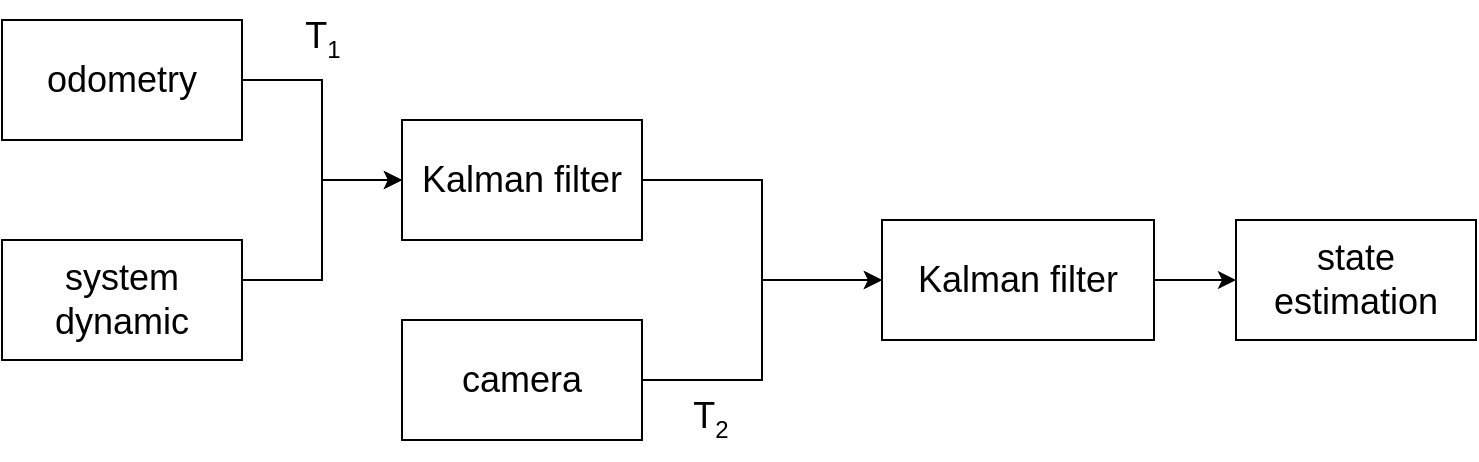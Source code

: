 <mxfile version="20.6.2" type="device"><diagram id="De45ii2Sp3PFvOTu69Ke" name="第 1 页"><mxGraphModel dx="1038" dy="547" grid="1" gridSize="10" guides="1" tooltips="1" connect="1" arrows="1" fold="1" page="1" pageScale="1" pageWidth="827" pageHeight="1169" math="0" shadow="0"><root><mxCell id="0"/><mxCell id="1" parent="0"/><mxCell id="NGuuJl21pHQzUnoow5Hf-10" style="edgeStyle=orthogonalEdgeStyle;rounded=0;orthogonalLoop=1;jettySize=auto;html=1;exitX=1;exitY=0.5;exitDx=0;exitDy=0;fontSize=18;entryX=0;entryY=0.5;entryDx=0;entryDy=0;" parent="1" source="NGuuJl21pHQzUnoow5Hf-1" target="NGuuJl21pHQzUnoow5Hf-4" edge="1"><mxGeometry relative="1" as="geometry"><mxPoint x="220" y="210" as="targetPoint"/><Array as="points"><mxPoint x="180" y="270"/><mxPoint x="220" y="270"/><mxPoint x="220" y="220"/></Array></mxGeometry></mxCell><mxCell id="NGuuJl21pHQzUnoow5Hf-1" value="&lt;font style=&quot;font-size: 18px;&quot;&gt;system dynamic&lt;/font&gt;" style="rounded=0;whiteSpace=wrap;html=1;" parent="1" vertex="1"><mxGeometry x="60" y="250" width="120" height="60" as="geometry"/></mxCell><mxCell id="NGuuJl21pHQzUnoow5Hf-8" style="edgeStyle=orthogonalEdgeStyle;rounded=0;orthogonalLoop=1;jettySize=auto;html=1;exitX=1;exitY=0.5;exitDx=0;exitDy=0;entryX=0;entryY=0.5;entryDx=0;entryDy=0;fontSize=18;" parent="1" source="NGuuJl21pHQzUnoow5Hf-2" target="NGuuJl21pHQzUnoow5Hf-4" edge="1"><mxGeometry relative="1" as="geometry"/></mxCell><mxCell id="NGuuJl21pHQzUnoow5Hf-2" value="odometry" style="rounded=0;whiteSpace=wrap;html=1;fontSize=18;" parent="1" vertex="1"><mxGeometry x="60" y="140" width="120" height="60" as="geometry"/></mxCell><mxCell id="NGuuJl21pHQzUnoow5Hf-13" style="edgeStyle=orthogonalEdgeStyle;rounded=0;orthogonalLoop=1;jettySize=auto;html=1;exitX=1;exitY=0.5;exitDx=0;exitDy=0;fontSize=18;entryX=0;entryY=0.5;entryDx=0;entryDy=0;" parent="1" source="NGuuJl21pHQzUnoow5Hf-3" target="NGuuJl21pHQzUnoow5Hf-5" edge="1"><mxGeometry relative="1" as="geometry"><mxPoint x="250" y="300" as="targetPoint"/></mxGeometry></mxCell><mxCell id="NGuuJl21pHQzUnoow5Hf-3" value="camera" style="rounded=0;whiteSpace=wrap;html=1;fontSize=18;" parent="1" vertex="1"><mxGeometry x="260" y="290" width="120" height="60" as="geometry"/></mxCell><mxCell id="ACo2i2RifiFehLKGWSzm-1" style="edgeStyle=orthogonalEdgeStyle;rounded=0;orthogonalLoop=1;jettySize=auto;html=1;exitX=1;exitY=0.5;exitDx=0;exitDy=0;entryX=0;entryY=0.5;entryDx=0;entryDy=0;fontSize=18;" parent="1" source="NGuuJl21pHQzUnoow5Hf-4" target="NGuuJl21pHQzUnoow5Hf-5" edge="1"><mxGeometry relative="1" as="geometry"/></mxCell><mxCell id="NGuuJl21pHQzUnoow5Hf-4" value="Kalman filter" style="rounded=0;whiteSpace=wrap;html=1;fontSize=18;" parent="1" vertex="1"><mxGeometry x="260" y="190" width="120" height="60" as="geometry"/></mxCell><mxCell id="ACo2i2RifiFehLKGWSzm-2" style="edgeStyle=orthogonalEdgeStyle;rounded=0;orthogonalLoop=1;jettySize=auto;html=1;exitX=1;exitY=0.5;exitDx=0;exitDy=0;entryX=0;entryY=0.5;entryDx=0;entryDy=0;fontSize=18;" parent="1" source="NGuuJl21pHQzUnoow5Hf-5" target="NGuuJl21pHQzUnoow5Hf-20" edge="1"><mxGeometry relative="1" as="geometry"/></mxCell><mxCell id="NGuuJl21pHQzUnoow5Hf-5" value="Kalman filter" style="rounded=0;whiteSpace=wrap;html=1;fontSize=18;" parent="1" vertex="1"><mxGeometry x="500" y="240" width="136" height="60" as="geometry"/></mxCell><mxCell id="NGuuJl21pHQzUnoow5Hf-14" value="T&lt;sub&gt;&lt;font style=&quot;font-size: 12px;&quot;&gt;1&lt;/font&gt;&lt;/sub&gt;" style="text;html=1;align=center;verticalAlign=middle;resizable=0;points=[];autosize=1;strokeColor=none;fillColor=none;fontSize=18;" parent="1" vertex="1"><mxGeometry x="200" y="130" width="40" height="40" as="geometry"/></mxCell><mxCell id="NGuuJl21pHQzUnoow5Hf-15" value="T&lt;sub&gt;&lt;font style=&quot;font-size: 12px;&quot;&gt;2&lt;/font&gt;&lt;/sub&gt;" style="text;html=1;align=center;verticalAlign=middle;resizable=0;points=[];autosize=1;strokeColor=none;fillColor=none;fontSize=18;" parent="1" vertex="1"><mxGeometry x="394" y="320" width="40" height="40" as="geometry"/></mxCell><mxCell id="NGuuJl21pHQzUnoow5Hf-20" value="&lt;font style=&quot;font-size: 18px;&quot;&gt;state estimation&lt;/font&gt;" style="rounded=0;whiteSpace=wrap;html=1;fontSize=12;" parent="1" vertex="1"><mxGeometry x="677" y="240" width="120" height="60" as="geometry"/></mxCell></root></mxGraphModel></diagram></mxfile>